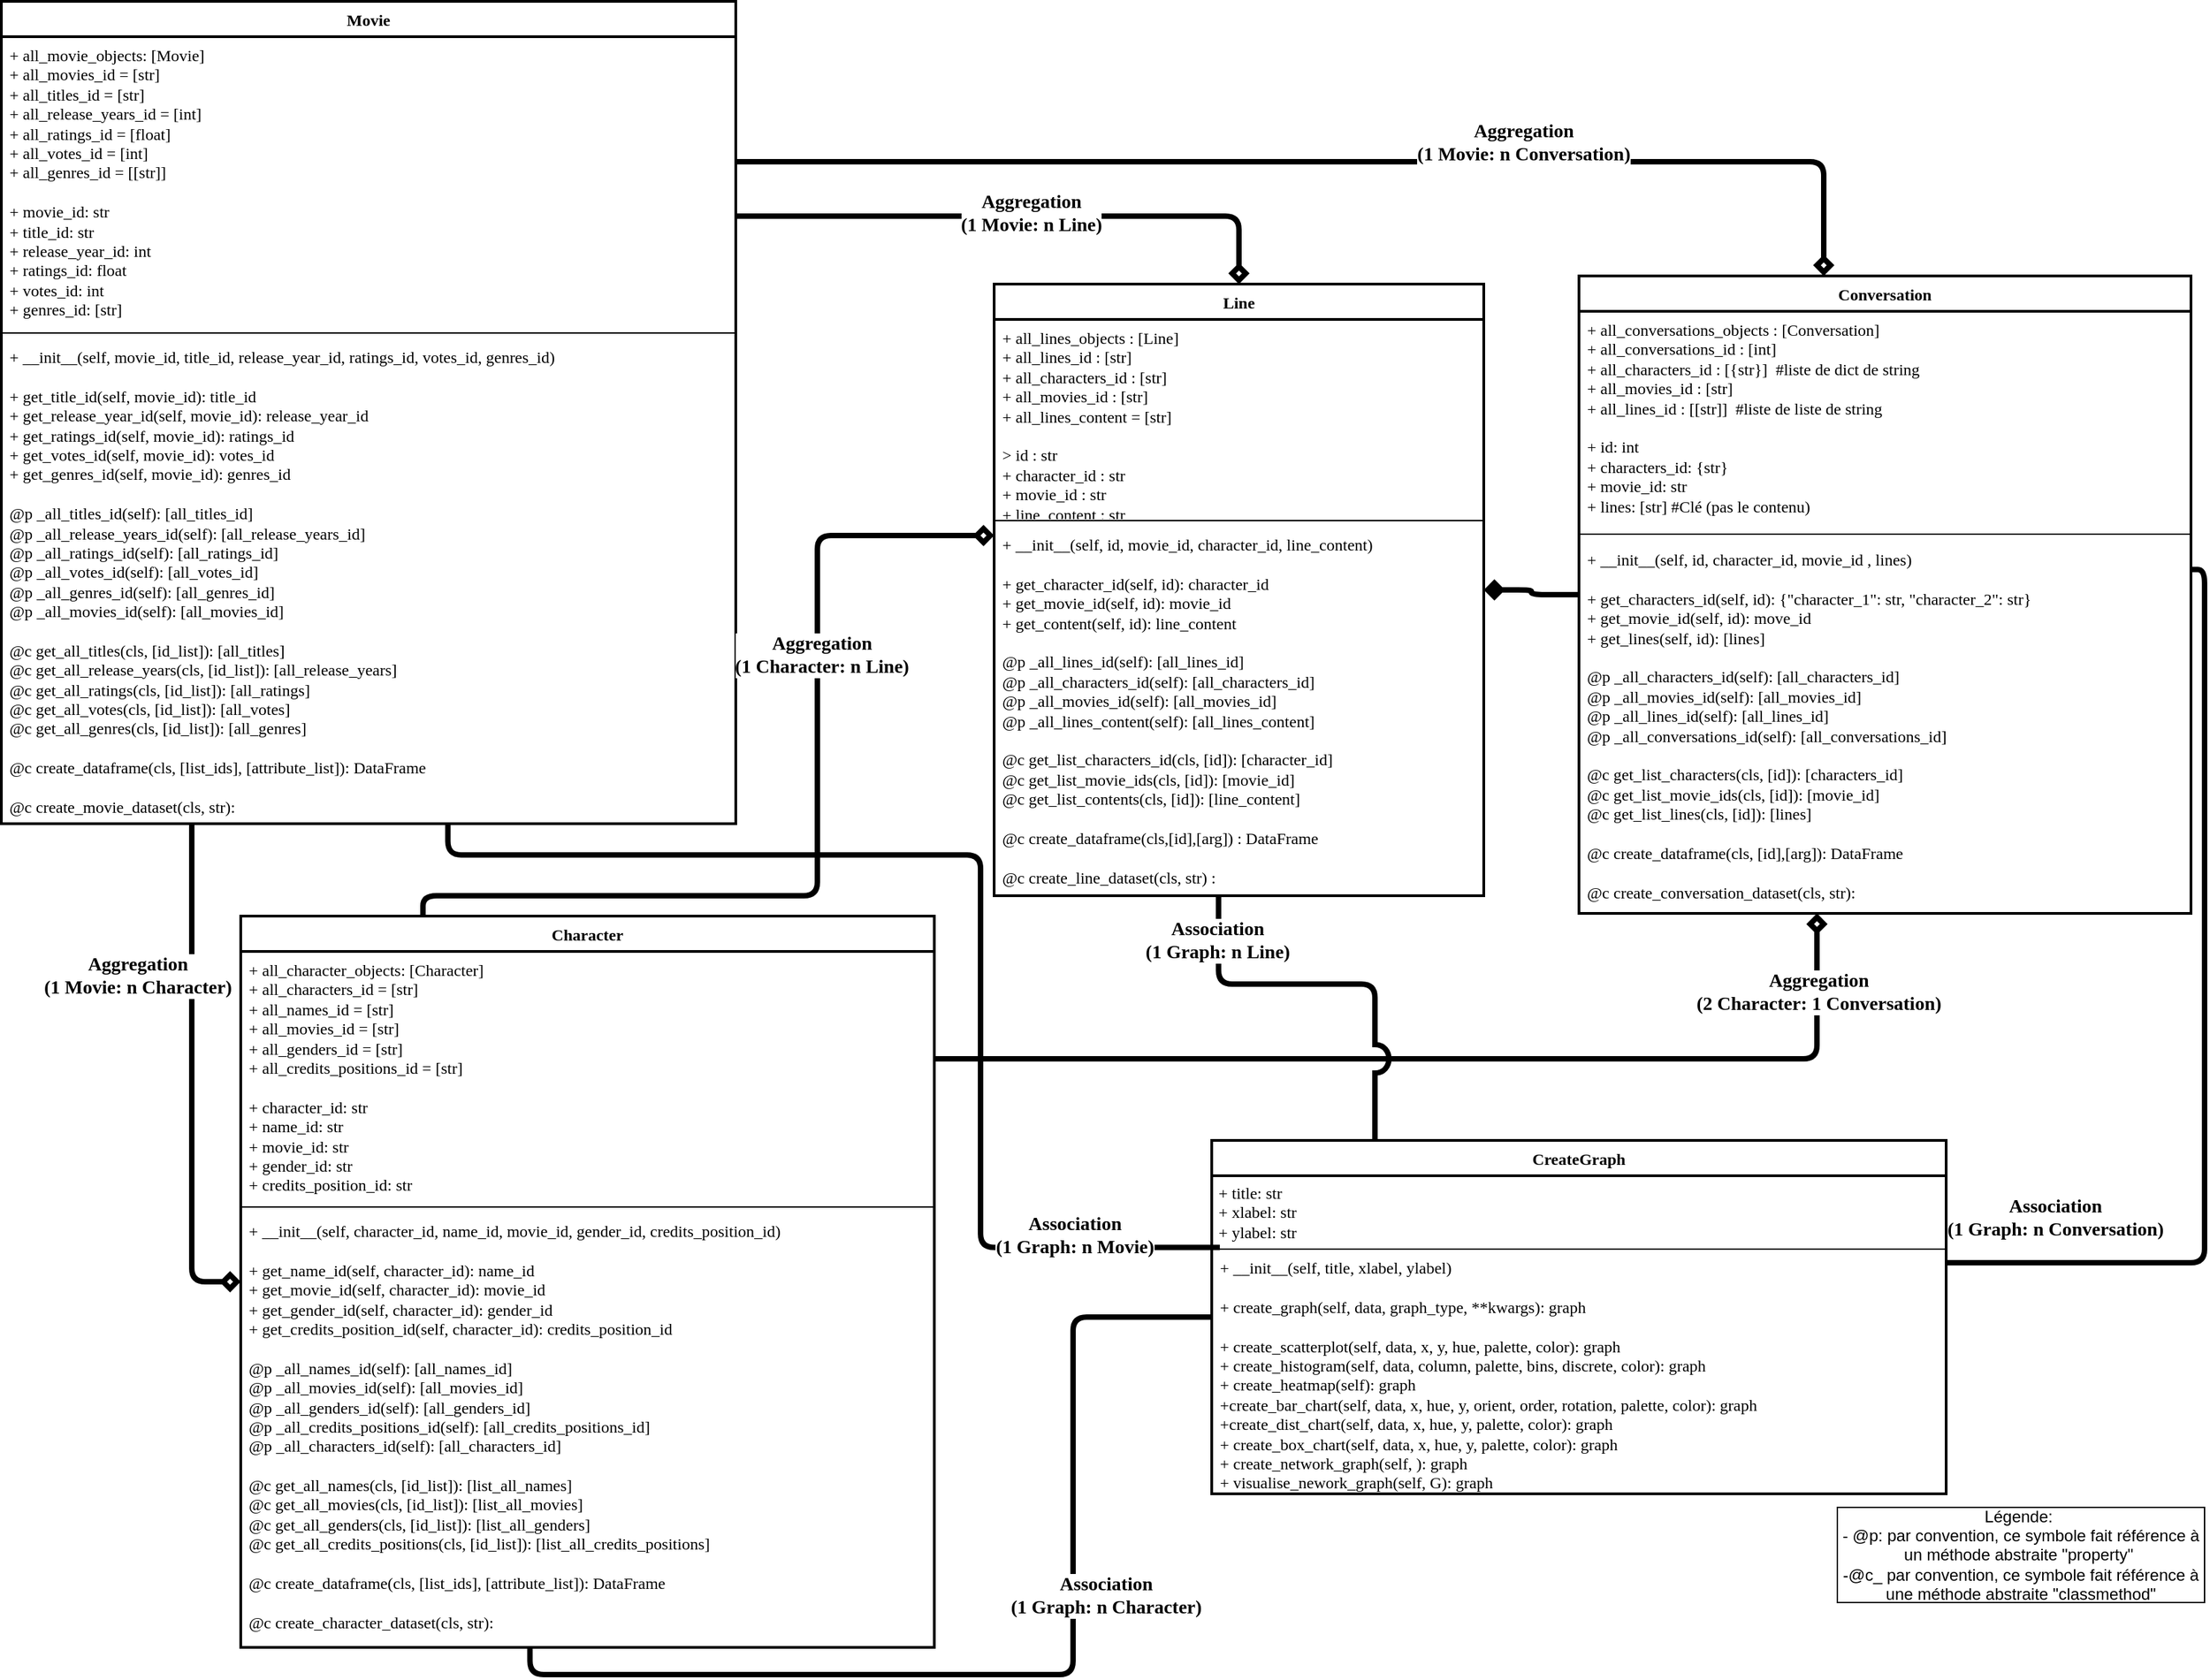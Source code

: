 <mxfile version="24.4.8" type="device">
  <diagram name="Page-1" id="_akyt0slHFYUT6teFZli">
    <mxGraphModel dx="3320" dy="2091" grid="0" gridSize="10" guides="1" tooltips="1" connect="1" arrows="1" fold="1" page="0" pageScale="1" pageWidth="827" pageHeight="1169" math="0" shadow="0">
      <root>
        <mxCell id="0" />
        <mxCell id="1" parent="0" />
        <mxCell id="NsqWC6Qmyju4j9Wvl-nv-1" style="edgeStyle=orthogonalEdgeStyle;rounded=1;orthogonalLoop=1;jettySize=auto;html=1;endArrow=diamond;endFill=0;fontFamily=Verdana;strokeWidth=4;curved=0;" edge="1" parent="1" source="NsqWC6Qmyju4j9Wvl-nv-7" target="NsqWC6Qmyju4j9Wvl-nv-12">
          <mxGeometry relative="1" as="geometry">
            <Array as="points">
              <mxPoint x="-300" y="100" />
            </Array>
          </mxGeometry>
        </mxCell>
        <mxCell id="NsqWC6Qmyju4j9Wvl-nv-2" value="Aggregation&lt;div style=&quot;font-size: 14px;&quot;&gt;(1 Movie: n Conversation)&lt;/div&gt;" style="edgeLabel;html=1;align=center;verticalAlign=middle;resizable=0;points=[];fontStyle=1;fontSize=14;fontFamily=Verdana;" vertex="1" connectable="0" parent="NsqWC6Qmyju4j9Wvl-nv-1">
          <mxGeometry x="0.789" y="2" relative="1" as="geometry">
            <mxPoint x="-212" y="-12" as="offset" />
          </mxGeometry>
        </mxCell>
        <mxCell id="NsqWC6Qmyju4j9Wvl-nv-3" style="edgeStyle=orthogonalEdgeStyle;rounded=1;orthogonalLoop=1;jettySize=auto;html=1;strokeWidth=4;curved=0;endArrow=diamond;endFill=0;fontFamily=Verdana;" edge="1" parent="1" source="NsqWC6Qmyju4j9Wvl-nv-7" target="NsqWC6Qmyju4j9Wvl-nv-24">
          <mxGeometry relative="1" as="geometry">
            <Array as="points">
              <mxPoint x="-1500" y="630" />
              <mxPoint x="-1500" y="630" />
            </Array>
          </mxGeometry>
        </mxCell>
        <mxCell id="NsqWC6Qmyju4j9Wvl-nv-4" value="&lt;b style=&quot;font-size: 14px;&quot;&gt;&lt;font style=&quot;font-size: 14px;&quot;&gt;Aggregation&lt;/font&gt;&lt;/b&gt;&lt;div style=&quot;font-size: 14px;&quot;&gt;&lt;b style=&quot;font-size: 14px;&quot;&gt;&lt;font style=&quot;font-size: 14px;&quot;&gt;(1 Movie: n Character)&lt;/font&gt;&lt;/b&gt;&lt;/div&gt;" style="edgeLabel;html=1;align=center;verticalAlign=middle;resizable=0;points=[];fontSize=14;fontFamily=Verdana;" vertex="1" connectable="0" parent="NsqWC6Qmyju4j9Wvl-nv-3">
          <mxGeometry x="-0.545" y="1" relative="1" as="geometry">
            <mxPoint x="-41" y="27" as="offset" />
          </mxGeometry>
        </mxCell>
        <mxCell id="NsqWC6Qmyju4j9Wvl-nv-5" style="edgeStyle=orthogonalEdgeStyle;rounded=1;orthogonalLoop=1;jettySize=auto;html=1;strokeWidth=4;curved=0;endArrow=diamond;endFill=0;entryX=0.5;entryY=0;entryDx=0;entryDy=0;fontFamily=Verdana;" edge="1" parent="1" source="NsqWC6Qmyju4j9Wvl-nv-7" target="NsqWC6Qmyju4j9Wvl-nv-16">
          <mxGeometry relative="1" as="geometry">
            <Array as="points">
              <mxPoint x="-730" y="140" />
            </Array>
          </mxGeometry>
        </mxCell>
        <mxCell id="NsqWC6Qmyju4j9Wvl-nv-6" value="&lt;b style=&quot;font-size: 14px;&quot;&gt;&lt;font style=&quot;font-size: 14px;&quot;&gt;Aggregation&lt;/font&gt;&lt;/b&gt;&lt;div style=&quot;font-size: 14px;&quot;&gt;&lt;b style=&quot;font-size: 14px;&quot;&gt;&lt;font style=&quot;font-size: 14px;&quot;&gt;(1 Movie: n Line)&lt;/font&gt;&lt;/b&gt;&lt;/div&gt;" style="edgeLabel;html=1;align=center;verticalAlign=middle;resizable=0;points=[];fontSize=14;fontFamily=Verdana;" vertex="1" connectable="0" parent="NsqWC6Qmyju4j9Wvl-nv-5">
          <mxGeometry x="0.648" y="4" relative="1" as="geometry">
            <mxPoint x="-129" y="2" as="offset" />
          </mxGeometry>
        </mxCell>
        <mxCell id="NsqWC6Qmyju4j9Wvl-nv-7" value="Movie" style="swimlane;fontStyle=1;align=center;verticalAlign=top;childLayout=stackLayout;horizontal=1;startSize=26;horizontalStack=0;resizeParent=1;resizeParentMax=0;resizeLast=0;collapsible=1;marginBottom=0;whiteSpace=wrap;html=1;fontFamily=Verdana;strokeWidth=2;" vertex="1" parent="1">
          <mxGeometry x="-1640" y="-18" width="540" height="605" as="geometry">
            <mxRectangle x="-1500" y="50" width="80" height="30" as="alternateBounds" />
          </mxGeometry>
        </mxCell>
        <mxCell id="NsqWC6Qmyju4j9Wvl-nv-8" value="&lt;div&gt;+&amp;nbsp;all_movie_objects: [Movie]&lt;/div&gt;&lt;div&gt;+&amp;nbsp;all_movies_id = [str]&lt;/div&gt;&lt;div&gt;+&amp;nbsp;all_titles_id = [str]&lt;/div&gt;&lt;div&gt;+&amp;nbsp;all_release_years_id = [int]&lt;/div&gt;&lt;div&gt;+&amp;nbsp;all_ratings_id = [float]&lt;/div&gt;&lt;div&gt;+ all_votes_id = [int]&lt;/div&gt;&lt;div&gt;+ all_genres_id = [[str]]&lt;/div&gt;&lt;div&gt;&lt;br&gt;&lt;/div&gt;&lt;div&gt;+ movie_id: str&lt;/div&gt;&lt;div&gt;+ title_id: str&lt;/div&gt;&lt;div&gt;+ release_year_id: int&lt;/div&gt;&lt;div&gt;+ ratings_id: float&lt;/div&gt;&lt;div&gt;+ votes_id: int&lt;/div&gt;&lt;div&gt;+ genres_id: [str]&lt;/div&gt;" style="text;strokeColor=none;fillColor=none;align=left;verticalAlign=top;spacingLeft=4;spacingRight=4;overflow=hidden;rotatable=0;points=[[0,0.5],[1,0.5]];portConstraint=eastwest;whiteSpace=wrap;html=1;fontFamily=Verdana;" vertex="1" parent="NsqWC6Qmyju4j9Wvl-nv-7">
          <mxGeometry y="26" width="540" height="214" as="geometry" />
        </mxCell>
        <mxCell id="NsqWC6Qmyju4j9Wvl-nv-9" value="" style="line;strokeWidth=1;fillColor=none;align=left;verticalAlign=middle;spacingTop=-1;spacingLeft=3;spacingRight=3;rotatable=0;labelPosition=right;points=[];portConstraint=eastwest;strokeColor=inherit;fontFamily=Verdana;" vertex="1" parent="NsqWC6Qmyju4j9Wvl-nv-7">
          <mxGeometry y="240" width="540" height="8" as="geometry" />
        </mxCell>
        <mxCell id="NsqWC6Qmyju4j9Wvl-nv-10" value="&lt;span style=&quot;background-color: rgb(255, 255, 255);&quot;&gt;+ __init__(self, movie_id, title_id, release_year_id, ratings_id, votes_id, genres_id)&lt;/span&gt;&lt;div&gt;&lt;br&gt;&lt;div&gt;+ get_title_id(self,&amp;nbsp;movie_id): title_id&lt;/div&gt;&lt;div&gt;+ get_release_year_id(self,&amp;nbsp;movie_id):&amp;nbsp;release_year_id&lt;/div&gt;&lt;div&gt;&lt;div&gt;+ get_ratings_id(self,&amp;nbsp;movie_id):&amp;nbsp;ratings_id&lt;/div&gt;&lt;div&gt;+ get_votes_id(self,&amp;nbsp;movie_id):&amp;nbsp;votes_id&lt;/div&gt;&lt;div&gt;&lt;div&gt;+ get_genres_id(self,&amp;nbsp;movie_id):&amp;nbsp;genres_id&lt;/div&gt;&lt;div&gt;&lt;br&gt;&lt;/div&gt;&lt;div&gt;@p _all_titles_id(self): [all_titles_id]&lt;/div&gt;&lt;div&gt;@p _all_release_years_id(self): [all_release_years_id]&lt;/div&gt;&lt;div&gt;@p _all_ratings_id(self): [all_ratings_id]&lt;/div&gt;&lt;div&gt;@p _all_votes_id(self): [all_votes_id]&lt;/div&gt;&lt;div&gt;@p _all_genres_id(self): [all_genres_id]&lt;/div&gt;&lt;div&gt;@p _all_movies_id(self): [all_movies_id]&lt;/div&gt;&lt;div&gt;&lt;br&gt;&lt;/div&gt;&lt;div&gt;@c get_all_titles(cls, [id_list]): [all_titles]&lt;br&gt;&lt;/div&gt;&lt;div&gt;@c get_all_release_years(cls, [id_list]): [all_release_years]&lt;br&gt;&lt;/div&gt;&lt;div&gt;@c get_all_ratings(cls, [id_list]): [all_ratings]&lt;br&gt;&lt;/div&gt;&lt;div&gt;@c get_all_votes(cls, [id_list]): [all_votes]&lt;br&gt;&lt;/div&gt;&lt;div&gt;&lt;/div&gt;&lt;/div&gt;&lt;div&gt;@c get_all_genres(cls, [id_list]): [all_genres]&lt;/div&gt;&lt;/div&gt;&lt;/div&gt;&lt;div&gt;&lt;br&gt;&lt;/div&gt;&lt;div&gt;@c create_dataframe(cls, [list_ids], [attribute_list]): DataFrame&lt;/div&gt;&lt;div&gt;&lt;br&gt;&lt;/div&gt;&lt;div&gt;@c create_movie_dataset(cls, str):&amp;nbsp;&lt;/div&gt;" style="text;strokeColor=none;fillColor=none;align=left;verticalAlign=top;spacingLeft=4;spacingRight=4;overflow=hidden;rotatable=0;points=[[0,0.5],[1,0.5]];portConstraint=eastwest;whiteSpace=wrap;html=1;fontFamily=Verdana;" vertex="1" parent="NsqWC6Qmyju4j9Wvl-nv-7">
          <mxGeometry y="248" width="540" height="357" as="geometry" />
        </mxCell>
        <mxCell id="NsqWC6Qmyju4j9Wvl-nv-11" style="edgeStyle=orthogonalEdgeStyle;rounded=1;orthogonalLoop=1;jettySize=auto;html=1;endArrow=diamond;endFill=1;fontFamily=Verdana;strokeWidth=4;curved=0;" edge="1" parent="1" source="NsqWC6Qmyju4j9Wvl-nv-12" target="NsqWC6Qmyju4j9Wvl-nv-16">
          <mxGeometry relative="1" as="geometry" />
        </mxCell>
        <mxCell id="NsqWC6Qmyju4j9Wvl-nv-12" value="Conversation" style="swimlane;fontStyle=1;align=center;verticalAlign=top;childLayout=stackLayout;horizontal=1;startSize=26;horizontalStack=0;resizeParent=1;resizeParentMax=0;resizeLast=0;collapsible=1;marginBottom=0;whiteSpace=wrap;html=1;fontFamily=Verdana;strokeWidth=2;" vertex="1" parent="1">
          <mxGeometry x="-480" y="184" width="450" height="469" as="geometry" />
        </mxCell>
        <mxCell id="NsqWC6Qmyju4j9Wvl-nv-13" value="&lt;div&gt;+ all_conversations_objects : [Conversation]&lt;br&gt;&lt;/div&gt;&lt;div&gt;&lt;div&gt;+ all_conversations_id : [int]&lt;/div&gt;&lt;div&gt;+ all_characters_id : [{str}] &amp;nbsp;#liste de dict de string&lt;/div&gt;&lt;div&gt;+ all_movies_id : [str] &amp;nbsp;&lt;/div&gt;&lt;div&gt;+ all_lines_id : [[str]] &amp;nbsp;#liste de liste de string&lt;/div&gt;&lt;/div&gt;&lt;div&gt;&lt;br&gt;&lt;/div&gt;&lt;div&gt;+ id: int&lt;/div&gt;&lt;div&gt;+ characters_id: {str}&lt;/div&gt;&lt;div&gt;+ movie_id: str&lt;br&gt;&lt;/div&gt;&lt;div&gt;+ lines: [str] #Clé (pas le contenu)&lt;br&gt;&lt;/div&gt;" style="text;strokeColor=none;fillColor=none;align=left;verticalAlign=top;spacingLeft=4;spacingRight=4;overflow=hidden;rotatable=0;points=[[0,0.5],[1,0.5]];portConstraint=eastwest;whiteSpace=wrap;html=1;fontFamily=Verdana;" vertex="1" parent="NsqWC6Qmyju4j9Wvl-nv-12">
          <mxGeometry y="26" width="450" height="159" as="geometry" />
        </mxCell>
        <mxCell id="NsqWC6Qmyju4j9Wvl-nv-14" value="" style="line;strokeWidth=1;fillColor=none;align=left;verticalAlign=middle;spacingTop=-1;spacingLeft=3;spacingRight=3;rotatable=0;labelPosition=right;points=[];portConstraint=eastwest;strokeColor=inherit;fontFamily=Verdana;" vertex="1" parent="NsqWC6Qmyju4j9Wvl-nv-12">
          <mxGeometry y="185" width="450" height="10" as="geometry" />
        </mxCell>
        <mxCell id="NsqWC6Qmyju4j9Wvl-nv-15" value="&lt;div&gt;&lt;div&gt;+ __init__(self, id, character_id, movie_id , lines)&lt;/div&gt;&lt;div&gt;&lt;br&gt;&lt;/div&gt;&lt;div&gt;+ get_characters_id(self, id): {&quot;character_1&quot;: str, &quot;character_2&quot;: str}&lt;/div&gt;&lt;div&gt;+ get_movie_id(self, id): move_id&lt;/div&gt;&lt;div&gt;+ get_lines(self, id): [lines]&lt;/div&gt;&lt;div&gt;&lt;br&gt;&lt;/div&gt;&lt;div&gt;@p _all_characters_id(self): [all_characters_id]&lt;/div&gt;&lt;div&gt;@p _all_movies_id(self): [all_movies_id]&lt;br&gt;&lt;/div&gt;&lt;div&gt;@p _all_lines_id(self): [all_lines_id]&lt;/div&gt;&lt;div&gt;@p _all_conversations_id(self): [all_conversations_id]&lt;/div&gt;&lt;div&gt;&lt;br&gt;&lt;/div&gt;&lt;div&gt;@c get_list_characters(cls, [id]): [characters_id]&lt;/div&gt;&lt;div&gt;@c get_list_movie_ids(cls, [id]): [movie_id]&lt;/div&gt;&lt;div&gt;@c get_list_lines(cls, [id]): [lines]&lt;/div&gt;&lt;div&gt;&lt;br&gt;&lt;/div&gt;&lt;/div&gt;&lt;div&gt;@c create_dataframe(cls, [id],[arg]): DataFrame&lt;br&gt;&lt;/div&gt;&lt;div&gt;&lt;br&gt;&lt;/div&gt;&lt;div&gt;@c create_conversation_dataset(cls, str):&lt;br&gt;&lt;/div&gt;" style="text;strokeColor=none;fillColor=none;align=left;verticalAlign=top;spacingLeft=4;spacingRight=4;overflow=hidden;rotatable=0;points=[[0,0.5],[1,0.5]];portConstraint=eastwest;whiteSpace=wrap;html=1;fontFamily=Verdana;" vertex="1" parent="NsqWC6Qmyju4j9Wvl-nv-12">
          <mxGeometry y="195" width="450" height="274" as="geometry" />
        </mxCell>
        <mxCell id="NsqWC6Qmyju4j9Wvl-nv-16" value="Line" style="swimlane;fontStyle=1;align=center;verticalAlign=top;childLayout=stackLayout;horizontal=1;startSize=26;horizontalStack=0;resizeParent=1;resizeParentMax=0;resizeLast=0;collapsible=1;marginBottom=0;whiteSpace=wrap;html=1;fontFamily=Verdana;strokeWidth=2;" vertex="1" parent="1">
          <mxGeometry x="-910" y="190" width="360" height="450" as="geometry" />
        </mxCell>
        <mxCell id="NsqWC6Qmyju4j9Wvl-nv-17" value="&lt;div&gt;+ all_lines_objects : [Line]&lt;/div&gt;&lt;div&gt;+ all_lines_id : [str]&lt;/div&gt;&lt;div&gt;+ all_characters_id : [str]&lt;/div&gt;&lt;div&gt;+ all_movies_id : [str] &amp;nbsp;&lt;/div&gt;&lt;div&gt;+ all_lines_content = [str]&lt;/div&gt;&lt;div&gt;&lt;br&gt;&lt;/div&gt;&lt;div&gt;&amp;gt; id : str&lt;/div&gt;&lt;div&gt;+ character_id : str&lt;/div&gt;&lt;div&gt;+ movie_id : str&lt;/div&gt;&lt;div&gt;+ line_content : str&lt;/div&gt;" style="text;strokeColor=none;fillColor=none;align=left;verticalAlign=top;spacingLeft=4;spacingRight=4;overflow=hidden;rotatable=0;points=[[0,0.5],[1,0.5]];portConstraint=eastwest;whiteSpace=wrap;html=1;fontFamily=Verdana;strokeWidth=2;" vertex="1" parent="NsqWC6Qmyju4j9Wvl-nv-16">
          <mxGeometry y="26" width="360" height="144" as="geometry" />
        </mxCell>
        <mxCell id="NsqWC6Qmyju4j9Wvl-nv-18" value="" style="line;strokeWidth=1;fillColor=none;align=left;verticalAlign=middle;spacingTop=-1;spacingLeft=3;spacingRight=3;rotatable=0;labelPosition=right;points=[];portConstraint=eastwest;strokeColor=inherit;fontFamily=Verdana;" vertex="1" parent="NsqWC6Qmyju4j9Wvl-nv-16">
          <mxGeometry y="170" width="360" height="8" as="geometry" />
        </mxCell>
        <mxCell id="NsqWC6Qmyju4j9Wvl-nv-19" value="&lt;div&gt;+ __init__(self, id, movie_id, character_id, line_content)&lt;/div&gt;&lt;div&gt;&lt;br&gt;&lt;/div&gt;+ get_character_id(self, id): character_id&lt;div&gt;+ get_movie_id(self, id): movie_id&lt;/div&gt;&lt;div&gt;+ get_content(self, id): line_content&lt;/div&gt;&lt;div&gt;&lt;br&gt;&lt;/div&gt;&lt;div&gt;&lt;div&gt;&lt;div&gt;@p _all_lines_id(self): [all_lines_id]&lt;/div&gt;&lt;div&gt;@p _all_characters_id(self): [all_characters_id]&lt;/div&gt;&lt;div&gt;@p _all_movies_id(self): [all_movies_id]&lt;/div&gt;&lt;div&gt;@p _all_lines_content(self): [all_lines_content]&lt;/div&gt;&lt;/div&gt;&lt;/div&gt;&lt;div&gt;&lt;br&gt;&lt;/div&gt;&lt;div&gt;&lt;div&gt;@c get_list_characters_id(cls, [id]): [character_id]&lt;/div&gt;&lt;div&gt;@c get_list_movie_ids(cls, [id]): [movie_id]&lt;/div&gt;&lt;div&gt;@c get_list_contents(cls, [id]): [line_content]&lt;/div&gt;&lt;div&gt;&lt;br&gt;&lt;/div&gt;&lt;div&gt;@c create_dataframe(cls,[id],[arg]) : DataFrame&lt;/div&gt;&lt;div&gt;&lt;br&gt;&lt;/div&gt;&lt;div&gt;@c create_line_dataset(cls, str) :&lt;/div&gt;&lt;/div&gt;" style="text;strokeColor=none;fillColor=none;align=left;verticalAlign=top;spacingLeft=4;spacingRight=4;overflow=hidden;rotatable=0;points=[[0,0.5],[1,0.5]];portConstraint=eastwest;whiteSpace=wrap;html=1;fontFamily=Verdana;" vertex="1" parent="NsqWC6Qmyju4j9Wvl-nv-16">
          <mxGeometry y="178" width="360" height="272" as="geometry" />
        </mxCell>
        <mxCell id="NsqWC6Qmyju4j9Wvl-nv-20" style="edgeStyle=orthogonalEdgeStyle;rounded=1;orthogonalLoop=1;jettySize=auto;html=1;strokeWidth=4;endArrow=diamond;endFill=0;fontFamily=Verdana;" edge="1" parent="1" source="NsqWC6Qmyju4j9Wvl-nv-24" target="NsqWC6Qmyju4j9Wvl-nv-15">
          <mxGeometry relative="1" as="geometry">
            <mxPoint x="-1360" y="730" as="sourcePoint" />
            <mxPoint x="-305.0" y="505.0" as="targetPoint" />
            <Array as="points">
              <mxPoint x="-1310" y="760" />
              <mxPoint x="-305" y="760" />
            </Array>
          </mxGeometry>
        </mxCell>
        <mxCell id="NsqWC6Qmyju4j9Wvl-nv-21" value="&lt;b style=&quot;font-size: 14px;&quot;&gt;&lt;font style=&quot;font-size: 14px;&quot;&gt;Aggregation&lt;/font&gt;&lt;/b&gt;&lt;div style=&quot;font-size: 14px;&quot;&gt;&lt;b style=&quot;font-size: 14px;&quot;&gt;&lt;font style=&quot;font-size: 14px;&quot;&gt;(2 Character: 1 Conversation)&lt;/font&gt;&lt;/b&gt;&lt;/div&gt;" style="edgeLabel;html=1;align=center;verticalAlign=middle;resizable=0;points=[];fontSize=14;fontFamily=Verdana;" vertex="1" connectable="0" parent="NsqWC6Qmyju4j9Wvl-nv-20">
          <mxGeometry x="0.847" y="-1" relative="1" as="geometry">
            <mxPoint as="offset" />
          </mxGeometry>
        </mxCell>
        <mxCell id="NsqWC6Qmyju4j9Wvl-nv-22" style="edgeStyle=orthogonalEdgeStyle;rounded=1;orthogonalLoop=1;jettySize=auto;html=1;endArrow=diamond;endFill=0;strokeWidth=4;curved=0;fontFamily=Verdana;" edge="1" parent="1" source="NsqWC6Qmyju4j9Wvl-nv-24" target="NsqWC6Qmyju4j9Wvl-nv-16">
          <mxGeometry relative="1" as="geometry">
            <Array as="points">
              <mxPoint x="-1330" y="640" />
              <mxPoint x="-1040" y="640" />
              <mxPoint x="-1040" y="375" />
            </Array>
          </mxGeometry>
        </mxCell>
        <mxCell id="NsqWC6Qmyju4j9Wvl-nv-23" value="&lt;b style=&quot;font-size: 14px;&quot;&gt;&lt;font style=&quot;font-size: 14px;&quot;&gt;Aggregation&lt;/font&gt;&lt;/b&gt;&lt;div style=&quot;font-size: 14px;&quot;&gt;&lt;b style=&quot;font-size: 14px;&quot;&gt;&lt;font style=&quot;font-size: 14px;&quot;&gt;(1 Character: n Line)&lt;/font&gt;&lt;/b&gt;&lt;/div&gt;" style="edgeLabel;html=1;align=center;verticalAlign=middle;resizable=0;points=[];fontSize=14;fontFamily=Verdana;" vertex="1" connectable="0" parent="NsqWC6Qmyju4j9Wvl-nv-22">
          <mxGeometry x="0.756" y="1" relative="1" as="geometry">
            <mxPoint x="-42" y="89" as="offset" />
          </mxGeometry>
        </mxCell>
        <mxCell id="NsqWC6Qmyju4j9Wvl-nv-24" value="Character" style="swimlane;fontStyle=1;align=center;verticalAlign=top;childLayout=stackLayout;horizontal=1;startSize=26;horizontalStack=0;resizeParent=1;resizeParentMax=0;resizeLast=0;collapsible=1;marginBottom=0;whiteSpace=wrap;html=1;fontFamily=Verdana;strokeWidth=2;" vertex="1" parent="1">
          <mxGeometry x="-1464" y="655" width="510" height="538" as="geometry" />
        </mxCell>
        <mxCell id="NsqWC6Qmyju4j9Wvl-nv-25" value="&lt;div&gt;&lt;div&gt;+&amp;nbsp;all_character_objects: [Character]&lt;/div&gt;&lt;div&gt;+&amp;nbsp;all_characters_id = [str]&lt;/div&gt;&lt;div&gt;+&amp;nbsp;all_names_id = [str]&lt;/div&gt;&lt;div&gt;+&amp;nbsp;all_movies_id = [str]&lt;/div&gt;&lt;div&gt;+&amp;nbsp;all_genders_id = [str]&lt;/div&gt;&lt;div&gt;+ all_credits_positions_id = [str]&lt;/div&gt;&lt;/div&gt;&lt;div&gt;&lt;br&gt;&lt;/div&gt;&lt;div&gt;+ character_id: str&lt;/div&gt;&lt;div&gt;+ name_id: str&lt;/div&gt;&lt;div&gt;+ movie_id: str&lt;/div&gt;&lt;div&gt;+ gender_id: str&amp;nbsp;&lt;/div&gt;&lt;div&gt;+ credits_position_id:&amp;nbsp;str&amp;nbsp;&lt;/div&gt;" style="text;strokeColor=none;fillColor=none;align=left;verticalAlign=top;spacingLeft=4;spacingRight=4;overflow=hidden;rotatable=0;points=[[0,0.5],[1,0.5]];portConstraint=eastwest;whiteSpace=wrap;html=1;fontFamily=Verdana;" vertex="1" parent="NsqWC6Qmyju4j9Wvl-nv-24">
          <mxGeometry y="26" width="510" height="184" as="geometry" />
        </mxCell>
        <mxCell id="NsqWC6Qmyju4j9Wvl-nv-26" value="" style="line;strokeWidth=1;fillColor=none;align=left;verticalAlign=middle;spacingTop=-1;spacingLeft=3;spacingRight=3;rotatable=0;labelPosition=right;points=[];portConstraint=eastwest;strokeColor=inherit;fontFamily=Verdana;" vertex="1" parent="NsqWC6Qmyju4j9Wvl-nv-24">
          <mxGeometry y="210" width="510" height="8" as="geometry" />
        </mxCell>
        <mxCell id="NsqWC6Qmyju4j9Wvl-nv-27" value="&lt;div&gt;+ __init__(self, character_id, name_id, movie_id, gender_id, credits_position_id)&lt;/div&gt;&lt;div&gt;&lt;br&gt;&lt;/div&gt;&lt;span style=&quot;background-color: rgb(255, 255, 255);&quot;&gt;+ get_name_id(self, character_id): name_id&lt;/span&gt;&lt;div&gt;+ get_movie_id(self,&amp;nbsp;character_id):&amp;nbsp;movie_id&lt;/div&gt;&lt;div&gt;+ get_gender_id(self,&amp;nbsp;character_id):&amp;nbsp;gender_id&lt;/div&gt;&lt;div&gt;+ get_credits_position_id(self,&amp;nbsp;character_id):&amp;nbsp;credits_position_id&amp;nbsp;&lt;/div&gt;&lt;div&gt;&lt;br&gt;&lt;/div&gt;&lt;div&gt;@p _all_names_id(self): [all_names_id]&lt;/div&gt;&lt;div&gt;@p _all_movies_id(self): [all_movies_id]&lt;/div&gt;&lt;div&gt;@p _all_genders_id(self): [all_genders_id]&lt;/div&gt;&lt;div&gt;@p _all_credits_positions_id(self): [all_credits_positions_id]&lt;/div&gt;&lt;div&gt;@p _all_characters_id(self): [all_characters_id]&lt;/div&gt;&lt;div&gt;&lt;br&gt;&lt;/div&gt;&lt;div&gt;@c get_all_names(cls,&amp;nbsp;[id_list]): [list_all_names]&lt;/div&gt;&lt;div&gt;@c get_all_movies(cls, [id_list]): [list_all_movies]&lt;br&gt;&lt;/div&gt;&lt;div&gt;@c get_all_genders(cls, [id_list]): [list_all_genders]&lt;br&gt;&lt;/div&gt;&lt;div&gt;@c get_all_credits_positions(cls, [id_list]): [list_all_credits_positions]&lt;/div&gt;&lt;div&gt;&lt;br&gt;&lt;/div&gt;&lt;div&gt;&lt;div&gt;@c create_dataframe(cls, [list_ids], [attribute_list]): DataFrame&lt;/div&gt;&lt;div&gt;&lt;br&gt;&lt;/div&gt;&lt;div&gt;@c create_character_dataset(cls, str):&amp;nbsp;&lt;/div&gt;&lt;/div&gt;" style="text;strokeColor=none;fillColor=none;align=left;verticalAlign=top;spacingLeft=4;spacingRight=4;overflow=hidden;rotatable=0;points=[[0,0.5],[1,0.5]];portConstraint=eastwest;whiteSpace=wrap;html=1;fontFamily=Verdana;" vertex="1" parent="NsqWC6Qmyju4j9Wvl-nv-24">
          <mxGeometry y="218" width="510" height="320" as="geometry" />
        </mxCell>
        <mxCell id="NsqWC6Qmyju4j9Wvl-nv-28" style="rounded=1;orthogonalLoop=1;jettySize=auto;html=1;strokeWidth=4;endArrow=none;endFill=0;fontFamily=Verdana;exitX=0.011;exitY=-0.007;exitDx=0;exitDy=0;exitPerimeter=0;edgeStyle=orthogonalEdgeStyle;entryX=0.608;entryY=0.999;entryDx=0;entryDy=0;entryPerimeter=0;" edge="1" parent="1" source="NsqWC6Qmyju4j9Wvl-nv-38" target="NsqWC6Qmyju4j9Wvl-nv-10">
          <mxGeometry relative="1" as="geometry">
            <Array as="points">
              <mxPoint x="-920" y="899" />
              <mxPoint x="-920" y="610" />
              <mxPoint x="-1312" y="610" />
            </Array>
            <mxPoint x="-898.6" y="1032.42" as="sourcePoint" />
            <mxPoint x="-1310" y="610" as="targetPoint" />
          </mxGeometry>
        </mxCell>
        <mxCell id="NsqWC6Qmyju4j9Wvl-nv-29" value="Association&lt;div style=&quot;font-size: 14px;&quot;&gt;(1 Graph: n Movie)&lt;/div&gt;" style="edgeLabel;html=1;align=center;verticalAlign=middle;resizable=0;points=[];fontStyle=1;fontSize=14;fontFamily=Verdana;" vertex="1" connectable="0" parent="NsqWC6Qmyju4j9Wvl-nv-28">
          <mxGeometry x="0.697" y="1" relative="1" as="geometry">
            <mxPoint x="351" y="279" as="offset" />
          </mxGeometry>
        </mxCell>
        <mxCell id="NsqWC6Qmyju4j9Wvl-nv-30" style="edgeStyle=orthogonalEdgeStyle;rounded=1;orthogonalLoop=1;jettySize=auto;html=1;strokeWidth=4;endArrow=none;endFill=0;fontFamily=Verdana;entryX=0.417;entryY=1.001;entryDx=0;entryDy=0;entryPerimeter=0;" edge="1" parent="1" source="NsqWC6Qmyju4j9Wvl-nv-36" target="NsqWC6Qmyju4j9Wvl-nv-27">
          <mxGeometry relative="1" as="geometry">
            <mxPoint x="-1380" y="1075" as="targetPoint" />
          </mxGeometry>
        </mxCell>
        <mxCell id="NsqWC6Qmyju4j9Wvl-nv-31" value="Association&lt;div style=&quot;font-size: 14px;&quot;&gt;(1 Graph: n Character)&lt;/div&gt;" style="edgeLabel;html=1;align=center;verticalAlign=middle;resizable=0;points=[];fontStyle=1;fontSize=14;fontFamily=Verdana;" vertex="1" connectable="0" parent="NsqWC6Qmyju4j9Wvl-nv-30">
          <mxGeometry x="0.593" y="-4" relative="1" as="geometry">
            <mxPoint x="283" y="-54" as="offset" />
          </mxGeometry>
        </mxCell>
        <mxCell id="NsqWC6Qmyju4j9Wvl-nv-32" style="edgeStyle=orthogonalEdgeStyle;rounded=1;orthogonalLoop=1;jettySize=auto;html=1;strokeWidth=4;curved=0;endArrow=none;endFill=0;fontFamily=Verdana;" edge="1" parent="1" source="NsqWC6Qmyju4j9Wvl-nv-36" target="NsqWC6Qmyju4j9Wvl-nv-12">
          <mxGeometry relative="1" as="geometry">
            <Array as="points">
              <mxPoint x="-20" y="910" />
              <mxPoint x="-20" y="400" />
            </Array>
            <mxPoint x="-610" y="995.029" as="sourcePoint" />
            <mxPoint x="-40" y="555" as="targetPoint" />
          </mxGeometry>
        </mxCell>
        <mxCell id="NsqWC6Qmyju4j9Wvl-nv-33" value="Association&lt;div style=&quot;font-size: 14px;&quot;&gt;(1 Graph: n Conversation)&lt;/div&gt;" style="edgeLabel;html=1;align=center;verticalAlign=middle;resizable=0;points=[];fontStyle=1;fontSize=14;fontFamily=Verdana;" vertex="1" connectable="0" parent="NsqWC6Qmyju4j9Wvl-nv-32">
          <mxGeometry x="0.647" relative="1" as="geometry">
            <mxPoint x="-110" y="361" as="offset" />
          </mxGeometry>
        </mxCell>
        <mxCell id="NsqWC6Qmyju4j9Wvl-nv-34" style="edgeStyle=orthogonalEdgeStyle;rounded=1;orthogonalLoop=1;jettySize=auto;html=1;strokeWidth=4;curved=0;jumpStyle=arc;endArrow=none;endFill=0;jumpSize=15;fontFamily=Verdana;" edge="1" parent="1" source="NsqWC6Qmyju4j9Wvl-nv-36" target="NsqWC6Qmyju4j9Wvl-nv-16">
          <mxGeometry relative="1" as="geometry">
            <Array as="points">
              <mxPoint x="-630" y="960" />
              <mxPoint x="-630" y="705" />
              <mxPoint x="-745" y="705" />
            </Array>
          </mxGeometry>
        </mxCell>
        <mxCell id="NsqWC6Qmyju4j9Wvl-nv-35" value="Association&lt;div style=&quot;font-size: 14px;&quot;&gt;(1 Graph: n Line)&lt;/div&gt;" style="edgeLabel;html=1;align=center;verticalAlign=middle;resizable=0;points=[];fontStyle=1;fontSize=14;fontFamily=Verdana;" vertex="1" connectable="0" parent="NsqWC6Qmyju4j9Wvl-nv-34">
          <mxGeometry x="0.771" y="1" relative="1" as="geometry">
            <mxPoint y="-1" as="offset" />
          </mxGeometry>
        </mxCell>
        <mxCell id="NsqWC6Qmyju4j9Wvl-nv-36" value="CreateGraph" style="swimlane;fontStyle=1;align=center;verticalAlign=top;childLayout=stackLayout;horizontal=1;startSize=26;horizontalStack=0;resizeParent=1;resizeParentMax=0;resizeLast=0;collapsible=1;marginBottom=0;whiteSpace=wrap;html=1;fontFamily=Verdana;strokeWidth=2;" vertex="1" parent="1">
          <mxGeometry x="-750" y="820" width="540" height="260" as="geometry" />
        </mxCell>
        <mxCell id="NsqWC6Qmyju4j9Wvl-nv-37" value="&amp;nbsp;+ title: str&lt;div&gt;&amp;nbsp;+ xlabel: str&lt;br&gt;&amp;nbsp;+ ylabel: str&lt;/div&gt;" style="html=1;whiteSpace=wrap;align=left;fillColor=none;fontFamily=Verdana;" vertex="1" parent="NsqWC6Qmyju4j9Wvl-nv-36">
          <mxGeometry y="26" width="540" height="54" as="geometry" />
        </mxCell>
        <mxCell id="NsqWC6Qmyju4j9Wvl-nv-38" value="&lt;div&gt;+ __init__(self, title, xlabel, ylabel)&lt;/div&gt;&lt;div&gt;&lt;br&gt;&lt;/div&gt;&lt;div&gt;+ create_graph(self, data, graph_type, **kwargs): graph&lt;/div&gt;&lt;div&gt;&lt;br&gt;&lt;/div&gt;&lt;div&gt;+ create_scatterplot(self, data, x, y, hue, palette, color): graph&lt;/div&gt;&lt;div&gt;+ create_histogram(self, data, column, palette, bins, discrete, color): graph&lt;/div&gt;&lt;div&gt;+ create_heatmap(self): graph&lt;/div&gt;&lt;div&gt;+create_bar_chart(self, data, x, hue, y, orient, order, rotation, palette, color): graph&lt;/div&gt;&lt;div&gt;+create_dist_chart(self, data, x, hue, y, palette, color): graph&lt;/div&gt;&lt;div&gt;+ create_box_chart(self, data, x, hue, y, palette, color): graph&lt;/div&gt;&lt;div&gt;+ create_network_graph(self, ): graph&lt;/div&gt;&lt;div&gt;+ visualise_nework_graph(self, G): graph&lt;/div&gt;" style="text;strokeColor=none;fillColor=none;align=left;verticalAlign=top;spacingLeft=4;spacingRight=4;overflow=hidden;rotatable=0;points=[[0,0.5],[1,0.5]];portConstraint=eastwest;whiteSpace=wrap;html=1;fontFamily=Verdana;" vertex="1" parent="NsqWC6Qmyju4j9Wvl-nv-36">
          <mxGeometry y="80" width="540" height="180" as="geometry" />
        </mxCell>
        <mxCell id="NsqWC6Qmyju4j9Wvl-nv-39" value="Légende:&amp;nbsp;&lt;br&gt;- @p: par convention, ce symbole fait référence à un méthode abstraite &quot;property&quot;&amp;nbsp;&lt;div&gt;-@c_ par convention, ce symbole fait référence à une méthode abstraite &quot;classmethod&quot;&lt;/div&gt;" style="rounded=0;whiteSpace=wrap;html=1;" vertex="1" parent="1">
          <mxGeometry x="-290" y="1090" width="270" height="70" as="geometry" />
        </mxCell>
      </root>
    </mxGraphModel>
  </diagram>
</mxfile>
